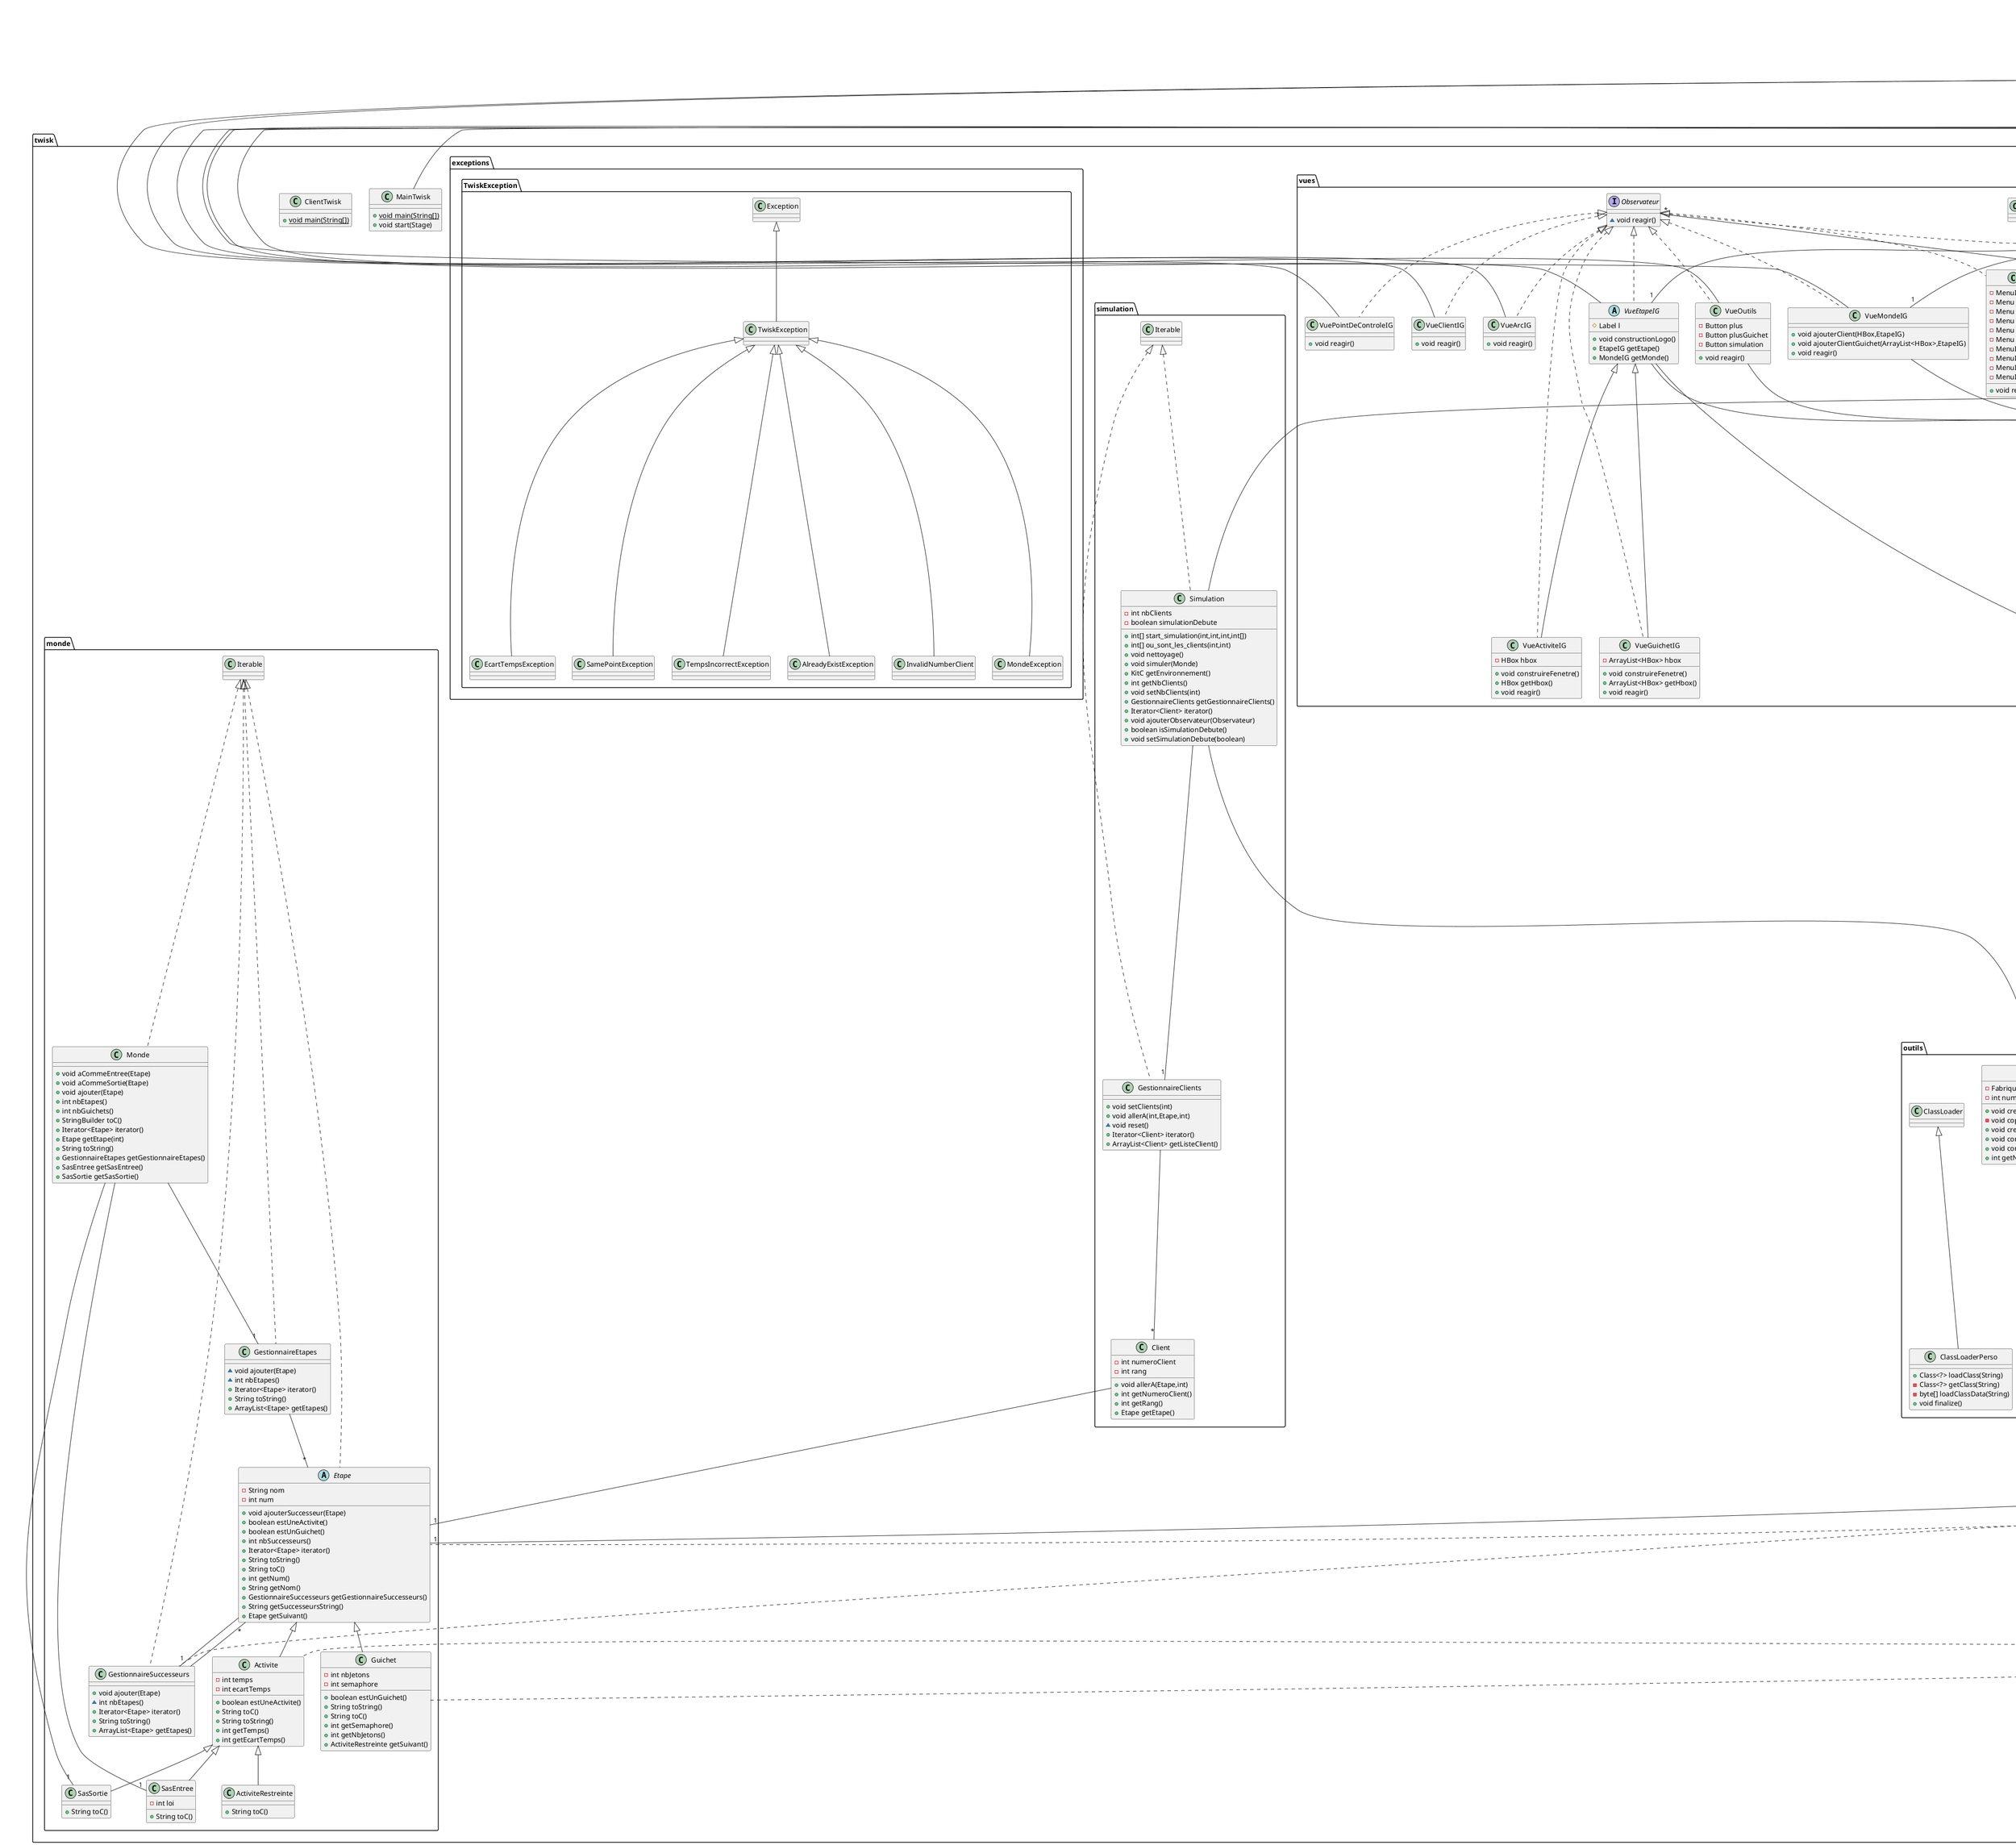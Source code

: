 @startuml

class twisk.vues.VueClientIG {
+ void reagir()
}

class twisk.ecouteur.EcouteurModifJetons {
+ void handle(ActionEvent)
}

class twisk.exceptions.TwiskException.EcartTempsException {
}

class twisk.monde.Activite {
- int temps
- int ecartTemps
+ boolean estUneActivite()
+ String toC()
+ String toString()
+ int getTemps()
+ int getEcartTemps()
}

class twisk.ecouteur.EcouteurEtape {
+ void handle(MouseEvent)
}

class twisk.ecouteur.EcouteurPointDeControle {
+ void handle(MouseEvent)
}

class twisk.ecouteur.EcouteurSupprimer {
+ void handle(ActionEvent)
}
class twisk.vues.VueArcIG {
+ void reagir()
}

abstract class twisk.mondeIG.EtapeIG {
- String identifiant
- int largeur
- int hauteur
- String nom
- boolean selectionne
- int posX
- int posY
- boolean entree
- boolean sortie
+ void setSelectionne()
+ void setPDC()
+ void setPDCGuichet()
+ String getIdentifiant()
+ String getNom()
+ void setNom(String)
+ int getHauteur()
+ int getPosX()
+ void setPosX(int)
+ int getLargeur()
+ int getPosY()
+ void setPosY(int)
+ void setEstEntre()
+ void setEstSortie()
+ boolean getSelectionne()
+ PointDeControleIG getPdc(int)
+ boolean getEstUneEntre()
+ boolean getEstUneSortie()
+ void suprPDC()
+ Iterator<PointDeControleIG> iterator()
+ boolean estUneActivite()
+ void ajouterSuccesseur(EtapeIG)
+ boolean estUnGuichet()
+ ArrayList<EtapeIG> getSuccesseur()
+ boolean estUneActiviteRestreinte()
+ boolean estAccessibleDepuis(EtapeIG)
}

class twisk.monde.GestionnaireEtapes {
~ void ajouter(Etape)
~ int nbEtapes()
+ Iterator<Etape> iterator()
+ String toString()
+ ArrayList<Etape> getEtapes()
}

abstract class twisk.vues.VueEtapeIG {
# Label l
+ void constructionLogo()
+ EtapeIG getEtape()
+ MondeIG getMonde()
}

class twisk.monde.Monde {
+ void aCommeEntree(Etape)
+ void aCommeSortie(Etape)
+ void ajouter(Etape)
+ int nbEtapes()
+ int nbGuichets()
+ StringBuilder toC()
+ Iterator<Etape> iterator()
+ Etape getEtape(int)
+ String toString()
+ GestionnaireEtapes getGestionnaireEtapes()
+ SasEntree getSasEntree()
+ SasSortie getSasSortie()
}

class twisk.mondeIG.ArcIG {
- boolean selectionne
+ PointDeControleIG getPoint(int)
+ void setSelectionne()
+ boolean getSelectionne()
}

class twisk.simulation.Simulation {
- int nbClients
- boolean simulationDebute
+ int[] start_simulation(int,int,int,int[])
+ int[] ou_sont_les_clients(int,int)
+ void nettoyage()
+ void simuler(Monde)
+ KitC getEnvironnement()
+ int getNbClients()
+ void setNbClients(int)
+ GestionnaireClients getGestionnaireClients()
+ Iterator<Client> iterator()
+ void ajouterObservateur(Observateur)
+ boolean isSimulationDebute()
+ void setSimulationDebute(boolean)
}

class twisk.ecouteur.EcouteurDragDetected {
+ void handle(MouseEvent)
}

class twisk.ecouteur.EcouteurDragOver {
+ void handle(DragEvent)
}

class twisk.exceptions.TwiskException.SamePointException {
}

class twisk.ecouteur.EcouteurTemps {
+ void handle(ActionEvent)
}

class twisk.mondeIG.MondeIG {
- {static} long serialVersionUID
- int loi
- int nbClient
- PointDeControleIG[] pdcCrea
- HashMap<String,EtapeIG> etape
- FabriqueIdentifiant fabriqueID
- TailleComposants composants
- Object simulation
+ void ajouter(String)
- Monde creerMonde()
+ void simuler()
- void verifierMondeIG()
+ void ajouter(PointDeControleIG,PointDeControleIG)
+ int nbEtapes()
+ void creerArc(PointDeControleIG)
+ void gestionArc(ArcIG)
+ void gestionDeselection()
+ void gestionEtape(EtapeIG)
+ void gestionSuppresion()
+ void gestionSuppressionArc()
+ void gestionEntre()
+ void gestionSortie()
+ Iterator<EtapeIG> iterator()
+ Iterator<ArcIG> iterateurArc()
+ HashMap<String,EtapeIG> getEtape()
+ ArrayList<ArcIG> getArc()
+ ArrayList<EtapeIG> getSelectedEtape()
+ CorrespondanceEtapes getCorrespEtape()
+ ArrayList<ArcIG> getSelectedArc()
+ ArrayList<EtapeIG> getEtapeSortie()
+ ArrayList<EtapeIG> getEtapeEntre()
+ void modiftemps(Integer,ActiviteIG)
+ void modifecarttemps(Integer,ActiviteIG)
+ void modifNbJetons(Integer,GuichetIG)
+ ArrayList<Client> getClients()
+ void setSimulationStart(boolean)
+ boolean isSimulationStart()
+ Object getSimulation()
+ String toString()
+ void reagir()
+ PointDeControleIG[] getPdcCrea()
+ TailleComposants getComposants()
+ FabriqueIdentifiant getFabriqueID()
+ void deserialisation(File)
+ void deserialisation(InputStream)
+ void serialization(String)
+ int getNbClient()
+ void setNbClient(int)
+ void selectionLoi(String)
}

class twisk.TailleComposants {
- {static} TailleComposants instance
+ {static} TailleComposants getInstance()
+ int getVBoxLong()
+ int getVBoxLarg()
}

class twisk.exceptions.TwiskException.TempsIncorrectException {
}

class twisk.ecouteur.EcouteurDeselection {
+ void handle(ActionEvent)
}

interface twisk.vues.Observateur {
~ void reagir()
}

class twisk.outils.FabriqueIdentifiant {
- {static} FabriqueIdentifiant instance
- int noEtape
+ {static} FabriqueIdentifiant getInstance()
+ String getIdentifiantEtape()
}

class twisk.ecouteur.EcouteurSupprimerArc {
+ void handle(ActionEvent)
}

class twisk.monde.Guichet {
- int nbJetons
- int semaphore
+ boolean estUnGuichet()
+ String toString()
+ String toC()
+ int getSemaphore()
+ int getNbJetons()
+ ActiviteRestreinte getSuivant()
}

class twisk.outils.ClassLoaderPerso {
+ Class<?> loadClass(String)
- Class<?> getClass(String)
- byte[] loadClassData(String)
+ void finalize()
}

class twisk.vues.VueOutils {
- Button plus
- Button plusGuichet
- Button simulation
+ void reagir()
}

class twisk.vues.VueMenu {
- MenuItem renameselec
- Menu param
- Menu menuMonde
- Menu menuEdition
- Menu simulation
- Menu save
- MenuItem temps
- MenuItem ecartTemps
- MenuItem modifJeton
- MenuItem suprArc
+ void reagir()
}

class twisk.mondeIG.ActiviteIG {
- int temps
- int ecartTemps
- boolean restrainte
+ boolean estUneActivite()
+ int getTemps()
+ void setTemps(int)
+ int getEcartTemps()
+ void setEcartTemps(int)
+ boolean estUneActiviteRestreinte()
+ void setEstUnActiviteRestreinte()
}

class twisk.ecouteur.EcouteurRenommer {
+ void handle(ActionEvent)
}

class twisk.vues.VuePointDeControleIG {
+ void reagir()
}

class twisk.MainTwisk {
+ {static} void main(String[])
+ void start(Stage)
}

class twisk.vues.VueGuichetIG {
- ArrayList<HBox> hbox
+ void construireFenetre()
+ ArrayList<HBox> getHbox()
+ void reagir()
}

class twisk.vues.VueMondeIG {
+ void ajouterClient(HBox,EtapeIG)
+ void ajouterClientGuichet(ArrayList<HBox>,EtapeIG)
+ void reagir()
}

class twisk.vues.VueActiviteIG {
- HBox hbox
+ void construireFenetre()
+ HBox getHbox()
+ void reagir()
}

abstract class twisk.monde.Etape {
- String nom
- int num
+ void ajouterSuccesseur(Etape)
+ boolean estUneActivite()
+ boolean estUnGuichet()
+ int nbSuccesseurs()
+ Iterator<Etape> iterator()
+ String toString()
+ String toC()
+ int getNum()
+ String getNom()
+ GestionnaireSuccesseurs getGestionnaireSuccesseurs()
+ String getSuccesseursString()
+ Etape getSuivant()
}

class twisk.exceptions.TwiskException.AlreadyExistException {
}

class twisk.monde.GestionnaireSuccesseurs {
+ void ajouter(Etape)
~ int nbEtapes()
+ Iterator<Etape> iterator()
+ String toString()
+ ArrayList<Etape> getEtapes()
}

class twisk.monde.ActiviteRestreinte {
+ String toC()
}

class twisk.mondeIG.GuichetIG {
- int nbJetons
- int sensSortie
+ int getNbJetons()
+ void setNbJetons(int)
+ boolean estUnGuichet()
+ void setSensSortie(int)
+ int getSensSortie()
}

class twisk.ecouteur.EcouteurSortie {
+ void handle(ActionEvent)
}

class twisk.simulation.Client {
- int numeroClient
- int rang
+ void allerA(Etape,int)
+ int getNumeroClient()
+ int getRang()
+ Etape getEtape()
}

class twisk.mondeIG.SujetObserve {
+ void ajouterObservateur(Observateur)
+ void notifierObservateur()
}

class twisk.ecouteur.EcouteurEcartTemps {
+ void handle(ActionEvent)
}

class twisk.exceptions.TwiskException.InvalidNumberClient {
}

class twisk.ClientTwisk {
+ {static} void main(String[])
}

class twisk.exceptions.TwiskException.TwiskException {
}

class twisk.simulation.GestionnaireClients {
+ void setClients(int)
+ void allerA(int,Etape,int)
~ void reset()
+ Iterator<Client> iterator()
+ ArrayList<Client> getListeClient()
}

class twisk.monde.SasEntree {
- int loi
+ String toC()
}

class twisk.outils.GestionnaireThreads {
- {static} GestionnaireThreads instance
- ArrayList<Thread> threads
+ {static} GestionnaireThreads getInstance()
+ void lancer(Task)
+ void detruireTout()
}

class twisk.exceptions.TwiskException.MondeException {
}

class twisk.outils.FabriqueNumero {
- {static} FabriqueNumero instance
- int cptEtape
- int cptSemaphore
- int numlib
+ {static} FabriqueNumero getInstance()
+ int getNumeroEtape()
+ int getNumLib()
+ int getNumeroSemaphore()
+ void reset()
}

class twisk.ecouteur.EcouteurEntree {
- MondeIG monde
+ void handle(ActionEvent)
}
class twisk.ecouteur.EcouteurDragDropped {
+ void handle(DragEvent)
}

class twisk.mondeIG.CorrespondanceEtapes {
- HashMap<EtapeIG,Etape> corresp
+ void ajouter(EtapeIG,Etape)
+ Etape get(EtapeIG)
}

class twisk.monde.SasSortie {
+ String toC()
}

class twisk.outils.KitC {
- FabriqueNumero f
- int num_lib
+ void creerEnvironnement()
- void copier(InputStream,File)
+ void creerFichier(String)
+ void compiler()
+ void construireLaLibrairie()
+ int getNumLib()
}

class twisk.mondeIG.PointDeControleIG {
- int posX
- int posY
- String idf
+ int getPosX()
+ void setPosX(int)
+ int getPosY()
+ void setPosY(int)
+ EtapeIG getEtape()
+ String getIdf()
}

class twisk.ecouteur.EcouteurArc {
+ void handle(MouseEvent)
}

twisk.vues.Observateur <|.. twisk.vues.VueClientIG
javafx.scene.shape.Circle <|-- twisk.vues.VueClientIG
javafx.event.EventHandler <|.. twisk.ecouteur.EcouteurModifJetons
twisk.exceptions.TwiskException.TwiskException <|-- twisk.exceptions.TwiskException.EcartTempsException
java.io.Serializable <|.. twisk.monde.Activite
twisk.monde.Etape <|-- twisk.monde.Activite
javafx.event.EventHandler <|.. twisk.ecouteur.EcouteurEtape
javafx.event.EventHandler <|.. twisk.ecouteur.EcouteurPointDeControle
javafx.event.EventHandler <|.. twisk.ecouteur.EcouteurSupprimer
twisk.vues.Observateur <|.. twisk.vues.VueArcIG
javafx.scene.layout.Pane <|-- twisk.vues.VueArcIG
twisk.mondeIG.Iterable <|.. twisk.mondeIG.EtapeIG
java.io.Serializable <|.. twisk.mondeIG.EtapeIG
twisk.monde.Iterable <|.. twisk.monde.GestionnaireEtapes
twisk.vues.Observateur <|.. twisk.vues.VueEtapeIG
javafx.scene.layout.VBox <|-- twisk.vues.VueEtapeIG
twisk.monde.Iterable <|.. twisk.monde.Monde
java.io.Serializable <|.. twisk.mondeIG.ArcIG
twisk.simulation.Iterable <|.. twisk.simulation.Simulation
twisk.mondeIG.SujetObserve <|-- twisk.simulation.Simulation
javafx.event.EventHandler <|.. twisk.ecouteur.EcouteurDragDetected
javafx.event.EventHandler <|.. twisk.ecouteur.EcouteurDragOver
twisk.exceptions.TwiskException.TwiskException <|-- twisk.exceptions.TwiskException.SamePointException
javafx.event.EventHandler <|.. twisk.ecouteur.EcouteurTemps
twisk.mondeIG.Iterable <|.. twisk.mondeIG.MondeIG
twisk.vues.Observateur <|.. twisk.mondeIG.MondeIG
twisk.mondeIG.Serializable <|.. twisk.mondeIG.MondeIG
twisk.mondeIG.SujetObserve <|-- twisk.mondeIG.MondeIG
java.io.Serializable <|.. twisk.TailleComposants
twisk.exceptions.TwiskException.TwiskException <|-- twisk.exceptions.TwiskException.TempsIncorrectException
javafx.event.EventHandler <|.. twisk.ecouteur.EcouteurDeselection
java.io.Serializable <|.. twisk.outils.FabriqueIdentifiant
javafx.event.EventHandler <|.. twisk.ecouteur.EcouteurSupprimerArc
java.io.Serializable <|.. twisk.monde.Guichet
twisk.monde.Etape <|-- twisk.monde.Guichet
twisk.outils.ClassLoader <|-- twisk.outils.ClassLoaderPerso
twisk.vues.Observateur <|.. twisk.vues.VueOutils
javafx.scene.layout.TilePane <|-- twisk.vues.VueOutils
twisk.vues.Observateur <|.. twisk.vues.VueMenu
twisk.vues.MenuBar <|-- twisk.vues.VueMenu
twisk.mondeIG.EtapeIG <|-- twisk.mondeIG.ActiviteIG
javafx.event.EventHandler <|.. twisk.ecouteur.EcouteurRenommer
twisk.vues.Observateur <|.. twisk.vues.VuePointDeControleIG
javafx.scene.shape.Circle <|-- twisk.vues.VuePointDeControleIG
javafx.application.Application <|-- twisk.MainTwisk
twisk.vues.Observateur <|.. twisk.vues.VueGuichetIG
twisk.vues.VueEtapeIG <|-- twisk.vues.VueGuichetIG
twisk.vues.Observateur <|.. twisk.vues.VueMondeIG
javafx.scene.layout.Pane <|-- twisk.vues.VueMondeIG
twisk.vues.Observateur <|.. twisk.vues.VueActiviteIG
twisk.vues.VueEtapeIG <|-- twisk.vues.VueActiviteIG
twisk.monde.Iterable <|.. twisk.monde.Etape
java.io.Serializable <|.. twisk.monde.Etape
twisk.exceptions.TwiskException.TwiskException <|-- twisk.exceptions.TwiskException.AlreadyExistException
twisk.monde.Iterable <|.. twisk.monde.GestionnaireSuccesseurs
java.io.Serializable <|.. twisk.monde.GestionnaireSuccesseurs
twisk.monde.Activite <|-- twisk.monde.ActiviteRestreinte
twisk.mondeIG.EtapeIG <|-- twisk.mondeIG.GuichetIG
javafx.event.EventHandler <|.. twisk.ecouteur.EcouteurSortie
javafx.event.EventHandler <|.. twisk.ecouteur.EcouteurEcartTemps
twisk.exceptions.TwiskException.TwiskException <|-- twisk.exceptions.TwiskException.InvalidNumberClient
twisk.exceptions.TwiskException.Exception <|-- twisk.exceptions.TwiskException.TwiskException
twisk.simulation.Iterable <|.. twisk.simulation.GestionnaireClients
twisk.monde.Activite <|-- twisk.monde.SasEntree
twisk.exceptions.TwiskException.TwiskException <|-- twisk.exceptions.TwiskException.MondeException
java.io.Serializable <|.. twisk.outils.FabriqueNumero
javafx.event.EventHandler <|.. twisk.ecouteur.EcouteurEntree
javafx.event.EventHandler <|.. twisk.ecouteur.EcouteurDragDropped
java.io.Serializable <|.. twisk.mondeIG.CorrespondanceEtapes
twisk.monde.Activite <|-- twisk.monde.SasSortie
java.io.Serializable <|.. twisk.mondeIG.PointDeControleIG
javafx.event.EventHandler <|.. twisk.ecouteur.EcouteurArc
twisk.ecouteur.EcouteurModifJetons -- "1" twisk.mondeIG.MondeIG
twisk.ecouteur.EcouteurEtape -- "1" twisk.mondeIG.MondeIG
twisk.ecouteur.EcouteurEtape -- "1" twisk.mondeIG.EtapeIG
twisk.ecouteur.EcouteurPointDeControle -- "1" twisk.mondeIG.PointDeControleIG
twisk.ecouteur.EcouteurPointDeControle -- "1" twisk.mondeIG.MondeIG
twisk.ecouteur.EcouteurSupprimer -- "1" twisk.mondeIG.MondeIG
twisk.mondeIG.EtapeIG -- "*" twisk.mondeIG.EtapeIG
twisk.mondeIG.EtapeIG -- "4" twisk.mondeIG.PointDeControleIG
twisk.monde.GestionnaireEtapes -- "*" twisk.monde.Etape
twisk.vues.VueEtapeIG -- "1" twisk.mondeIG.MondeIG
twisk.vues.VueEtapeIG -- "1" twisk.mondeIG.EtapeIG
twisk.monde.Monde -- "1" twisk.monde.GestionnaireEtapes
twisk.monde.Monde -- "1" twisk.monde.SasEntree
twisk.monde.Monde -- "1" twisk.monde.SasSortie
twisk.mondeIG.ArcIG -- "2" twisk.mondeIG.PointDeControleIG
twisk.simulation.Simulation -- "1" twisk.simulation.GestionnaireClients
twisk.simulation.Simulation -- "1" twisk.outils.KitC
twisk.ecouteur.EcouteurDragDetected -- "1" twisk.vues.VueEtapeIG
twisk.ecouteur.EcouteurTemps -- "1" twisk.mondeIG.MondeIG
twisk.mondeIG.MondeIG -- "1" twisk.mondeIG.EtapeIG
twisk.mondeIG.MondeIG -- "1" twisk.mondeIG.ArcIG
twisk.mondeIG.MondeIG -- "1" twisk.mondeIG.CorrespondanceEtapes
twisk.ecouteur.EcouteurDeselection  -- "1" twisk.mondeIG.MondeIG
twisk.ecouteur.EcouteurSupprimerArc -- "1" twisk.mondeIG.MondeIG
twisk.vues.VueOutils -- "1" twisk.mondeIG.MondeIG
twisk.vues.VueMenu -- "1" twisk.mondeIG.MondeIG
twisk.ecouteur.EcouteurRenommer -- "1" twisk.mondeIG.MondeIG
twisk.vues.VueMondeIG -- "1" twisk.mondeIG.MondeIG
twisk.monde.Etape -- "1" twisk.monde.GestionnaireSuccesseurs
twisk.monde.GestionnaireSuccesseurs  -- "*" twisk.monde.Etape
twisk.ecouteur.EcouteurSortie -- "1" twisk.mondeIG.MondeIG
twisk.simulation.Client -- "1" twisk.monde.Etape
twisk.mondeIG.SujetObserve -- "*" twisk.vues.Observateur
twisk.ecouteur.EcouteurEcartTemps -- "1" twisk.mondeIG.MondeIG
twisk.simulation.GestionnaireClients -- "*" twisk.simulation.Client
twisk.ecouteur.EcouteurDragDropped -- "1" twisk.vues.VueMondeIG
twisk.ecouteur.EcouteurDragDropped -- "1" twisk.mondeIG.MondeIG
twisk.mondeIG.PointDeControleIG  -- "1" twisk.monde.Etape
twisk.ecouteur.EcouteurArc -- "1" twisk.mondeIG.MondeIG
twisk.ecouteur.EcouteurArc -- "1" twisk.mondeIG.ArcIG
@enduml